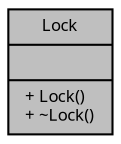digraph "Lock"
{
  edge [fontname="Sans",fontsize="8",labelfontname="Sans",labelfontsize="8"];
  node [fontname="Sans",fontsize="8",shape=record];
  Node1 [label="{Lock\n||+ Lock()\l+ ~Lock()\l}",height=0.2,width=0.4,color="black", fillcolor="grey75", style="filled", fontcolor="black"];
}
